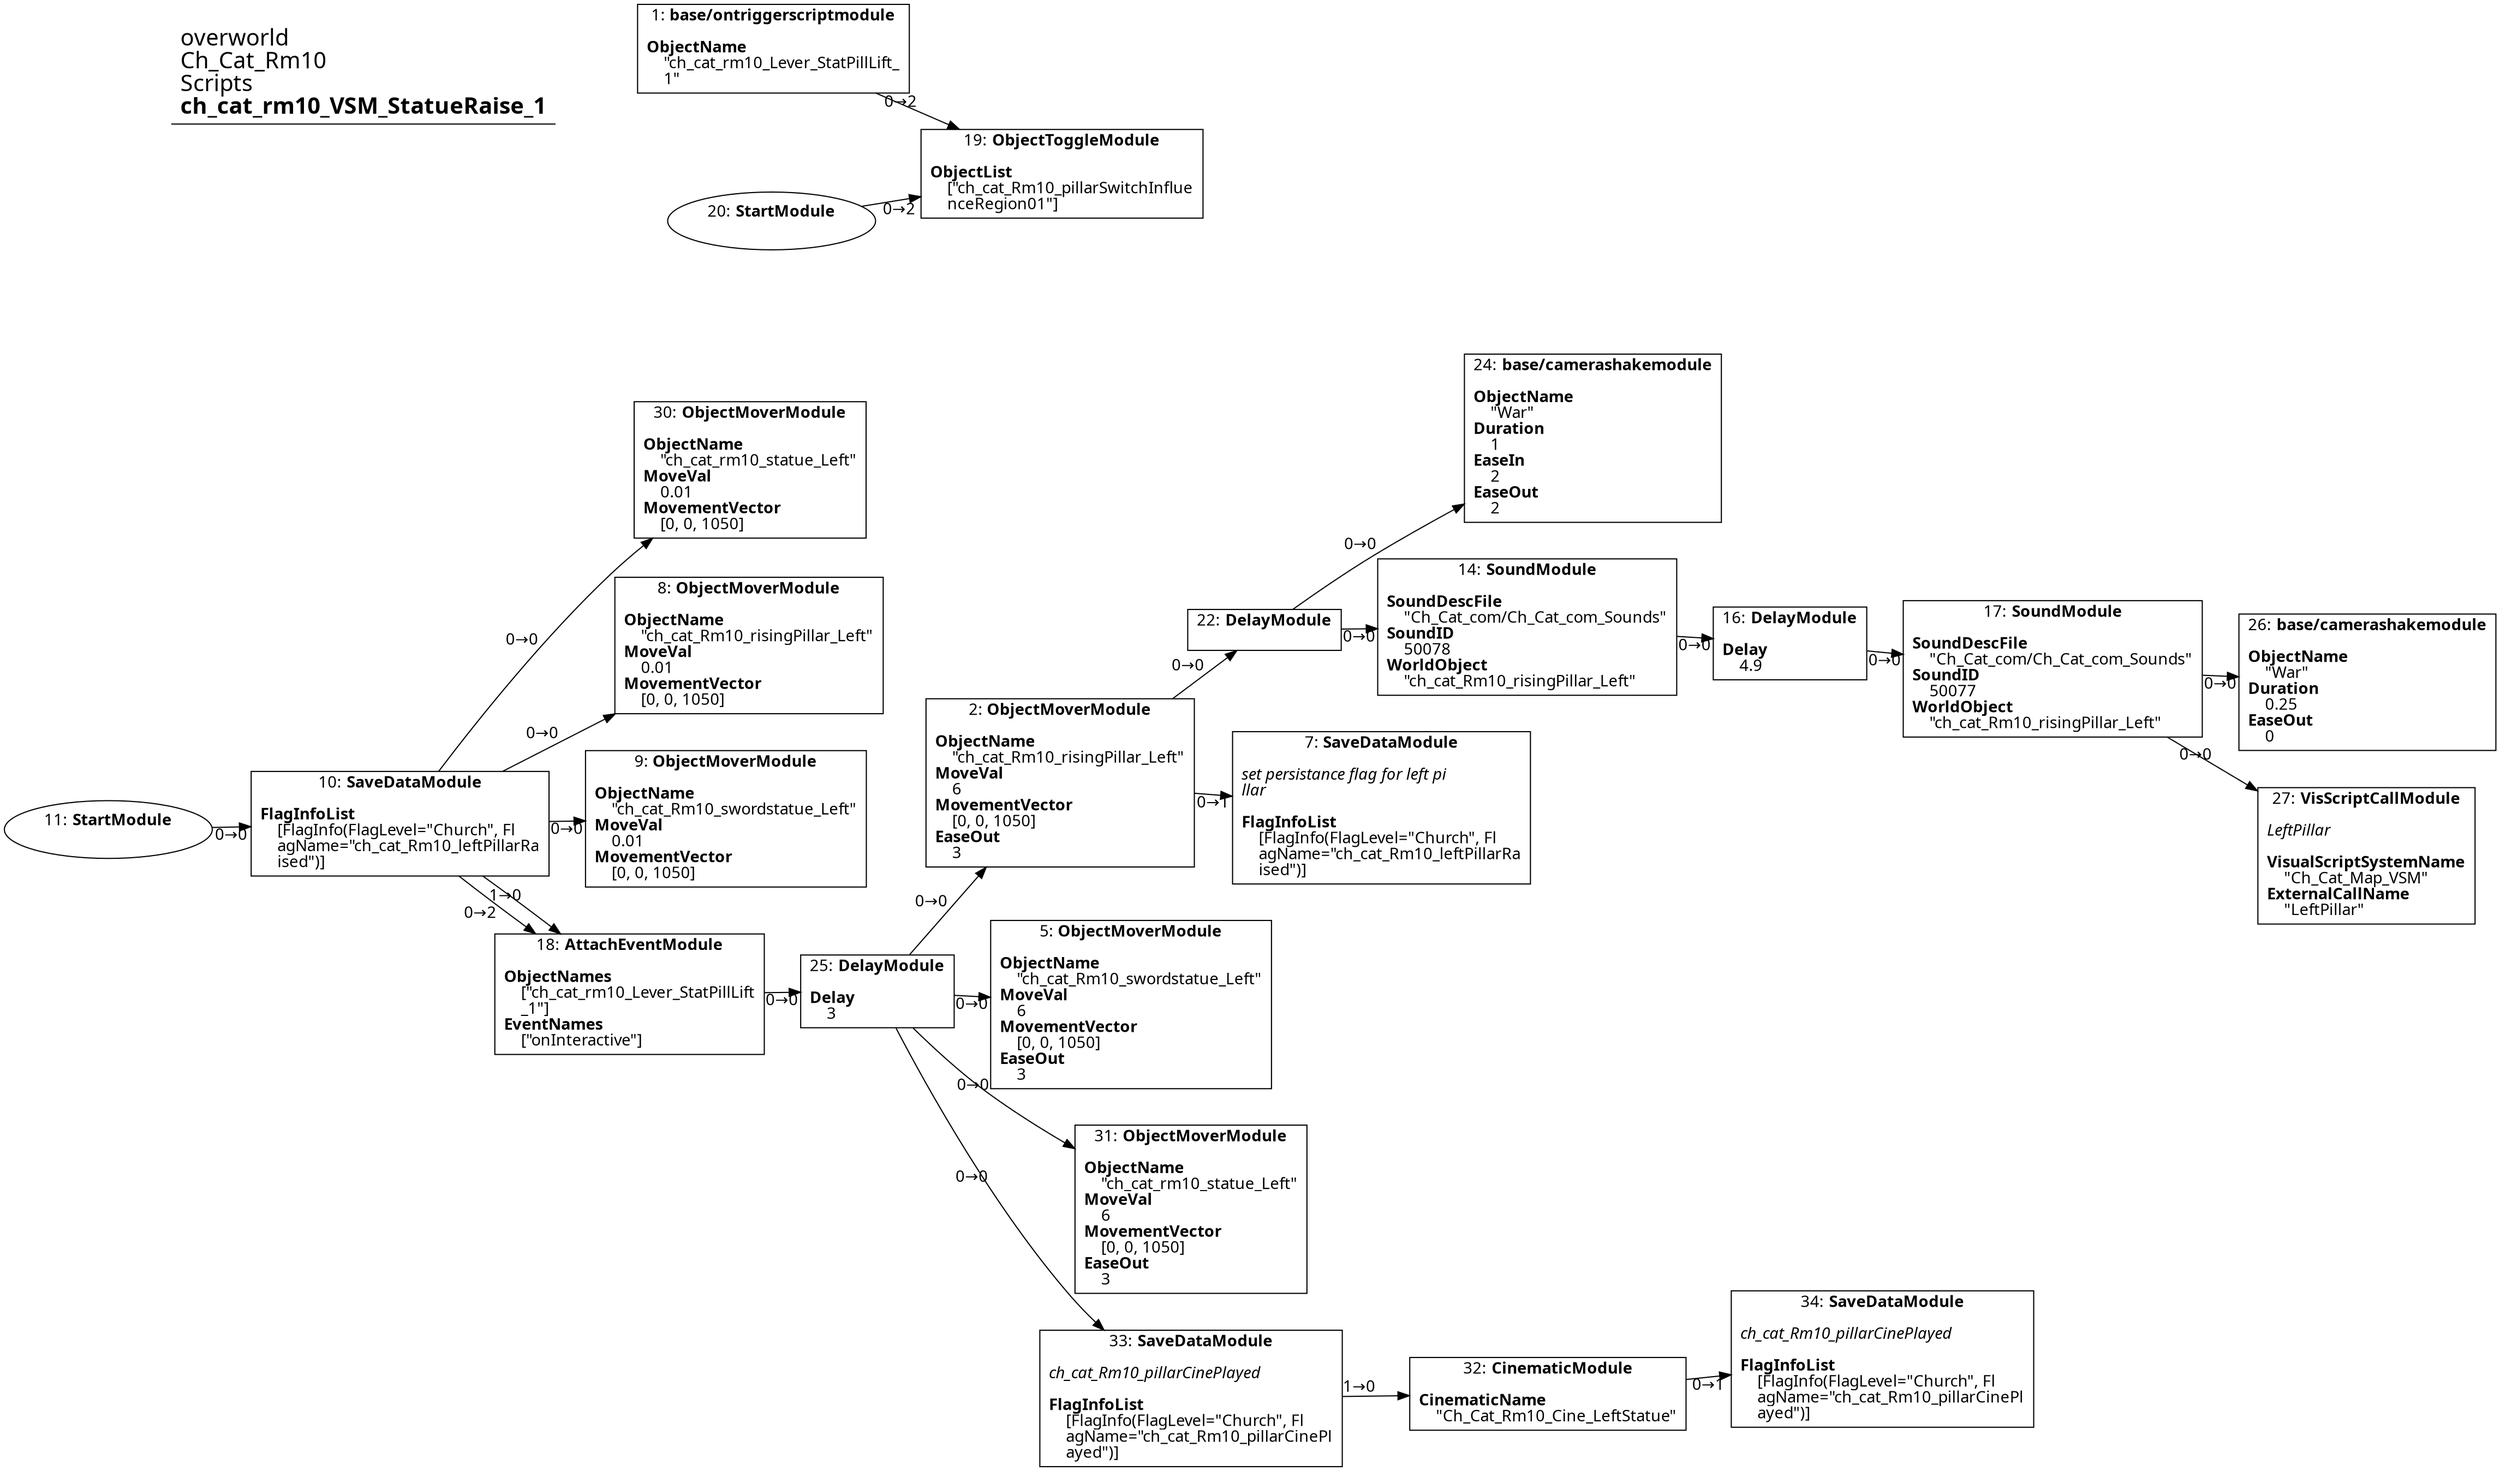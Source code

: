 digraph {
    layout = fdp;
    overlap = prism;
    sep = "+16";
    splines = spline;

    node [ shape = box ];

    graph [ fontname = "Segoe UI" ];
    node [ fontname = "Segoe UI" ];
    edge [ fontname = "Segoe UI" ];

    1 [ label = <1: <b>base/ontriggerscriptmodule</b><br/><br/><b>ObjectName</b><br align="left"/>    &quot;ch_cat_rm10_Lever_StatPillLift_<br align="left"/>    1&quot;<br align="left"/>> ];
    1 [ pos = "0.22800002,0.51900005!" ];
    1 -> 19 [ label = "0→2" ];

    2 [ label = <2: <b>ObjectMoverModule</b><br/><br/><b>ObjectName</b><br align="left"/>    &quot;ch_cat_Rm10_risingPillar_Left&quot;<br align="left"/><b>MoveVal</b><br align="left"/>    6<br align="left"/><b>MovementVector</b><br align="left"/>    [0, 0, 1050]<br align="left"/><b>EaseOut</b><br align="left"/>    3<br align="left"/>> ];
    2 [ pos = "0.72,-0.439!" ];
    2 -> 22 [ label = "0→0" ];
    2 -> 7 [ label = "0→1" ];

    5 [ label = <5: <b>ObjectMoverModule</b><br/><br/><b>ObjectName</b><br align="left"/>    &quot;ch_cat_Rm10_swordstatue_Left&quot;<br align="left"/><b>MoveVal</b><br align="left"/>    6<br align="left"/><b>MovementVector</b><br align="left"/>    [0, 0, 1050]<br align="left"/><b>EaseOut</b><br align="left"/>    3<br align="left"/>> ];
    5 [ pos = "0.72300005,-0.595!" ];

    7 [ label = <7: <b>SaveDataModule</b><br/><br/><i>set persistance flag for left pi<br align="left"/>llar<br align="left"/></i><br align="left"/><b>FlagInfoList</b><br align="left"/>    [FlagInfo(FlagLevel=&quot;Church&quot;, Fl<br align="left"/>    agName=&quot;ch_cat_Rm10_leftPillarRa<br align="left"/>    ised&quot;)]<br align="left"/>> ];
    7 [ pos = "0.98600006,-0.439!" ];

    8 [ label = <8: <b>ObjectMoverModule</b><br/><br/><b>ObjectName</b><br align="left"/>    &quot;ch_cat_Rm10_risingPillar_Left&quot;<br align="left"/><b>MoveVal</b><br align="left"/>    0.01<br align="left"/><b>MovementVector</b><br align="left"/>    [0, 0, 1050]<br align="left"/>> ];
    8 [ pos = "0.224,-0.261!" ];

    9 [ label = <9: <b>ObjectMoverModule</b><br/><br/><b>ObjectName</b><br align="left"/>    &quot;ch_cat_Rm10_swordstatue_Left&quot;<br align="left"/><b>MoveVal</b><br align="left"/>    0.01<br align="left"/><b>MovementVector</b><br align="left"/>    [0, 0, 1050]<br align="left"/>> ];
    9 [ pos = "0.22600001,-0.418!" ];

    10 [ label = <10: <b>SaveDataModule</b><br/><br/><b>FlagInfoList</b><br align="left"/>    [FlagInfo(FlagLevel=&quot;Church&quot;, Fl<br align="left"/>    agName=&quot;ch_cat_Rm10_leftPillarRa<br align="left"/>    ised&quot;)]<br align="left"/>> ];
    10 [ pos = "-0.053000003,-0.418!" ];
    10 -> 8 [ label = "0→0" ];
    10 -> 9 [ label = "0→0" ];
    10 -> 18 [ label = "1→0" ];
    10 -> 18 [ label = "0→2" ];
    10 -> 30 [ label = "0→0" ];

    11 [ label = <11: <b>StartModule</b><br/><br/>> ];
    11 [ shape = oval ]
    11 [ pos = "-0.256,-0.418!" ];
    11 -> 10 [ label = "0→0" ];

    14 [ label = <14: <b>SoundModule</b><br/><br/><b>SoundDescFile</b><br align="left"/>    &quot;Ch_Cat_com/Ch_Cat_com_Sounds&quot;<br align="left"/><b>SoundID</b><br align="left"/>    50078<br align="left"/><b>WorldObject</b><br align="left"/>    &quot;ch_cat_Rm10_risingPillar_Left&quot;<br align="left"/>> ];
    14 [ pos = "1.189,-0.26500002!" ];
    14 -> 16 [ label = "0→0" ];

    16 [ label = <16: <b>DelayModule</b><br/><br/><b>Delay</b><br align="left"/>    4.9<br align="left"/>> ];
    16 [ pos = "1.3610001,-0.26500002!" ];
    16 -> 17 [ label = "0→0" ];

    17 [ label = <17: <b>SoundModule</b><br/><br/><b>SoundDescFile</b><br align="left"/>    &quot;Ch_Cat_com/Ch_Cat_com_Sounds&quot;<br align="left"/><b>SoundID</b><br align="left"/>    50077<br align="left"/><b>WorldObject</b><br align="left"/>    &quot;ch_cat_Rm10_risingPillar_Left&quot;<br align="left"/>> ];
    17 [ pos = "1.5450001,-0.26500002!" ];
    17 -> 26 [ label = "0→0" ];
    17 -> 27 [ label = "0→0" ];

    18 [ label = <18: <b>AttachEventModule</b><br/><br/><b>ObjectNames</b><br align="left"/>    [&quot;ch_cat_rm10_Lever_StatPillLift<br align="left"/>    _1&quot;]<br align="left"/><b>EventNames</b><br align="left"/>    [&quot;onInteractive&quot;]<br align="left"/>> ];
    18 [ pos = "0.257,-0.595!" ];
    18 -> 25 [ label = "0→0" ];

    19 [ label = <19: <b>ObjectToggleModule</b><br/><br/><b>ObjectList</b><br align="left"/>    [&quot;ch_cat_Rm10_pillarSwitchInflue<br align="left"/>    nceRegion01&quot;]<br align="left"/>> ];
    19 [ pos = "0.46,0.416!" ];

    20 [ label = <20: <b>StartModule</b><br/><br/>> ];
    20 [ shape = oval ]
    20 [ pos = "0.231,0.37!" ];
    20 -> 19 [ label = "0→2" ];

    22 [ label = <22: <b>DelayModule</b><br/><br/>> ];
    22 [ pos = "0.998,-0.26500002!" ];
    22 -> 14 [ label = "0→0" ];
    22 -> 24 [ label = "0→0" ];

    24 [ label = <24: <b>base/camerashakemodule</b><br/><br/><b>ObjectName</b><br align="left"/>    &quot;War&quot;<br align="left"/><b>Duration</b><br align="left"/>    1<br align="left"/><b>EaseIn</b><br align="left"/>    2<br align="left"/><b>EaseOut</b><br align="left"/>    2<br align="left"/>> ];
    24 [ pos = "1.2310001,-0.16700001!" ];

    25 [ label = <25: <b>DelayModule</b><br/><br/><b>Delay</b><br align="left"/>    3<br align="left"/>> ];
    25 [ pos = "0.485,-0.595!" ];
    25 -> 5 [ label = "0→0" ];
    25 -> 2 [ label = "0→0" ];
    25 -> 31 [ label = "0→0" ];
    25 -> 33 [ label = "0→0" ];

    26 [ label = <26: <b>base/camerashakemodule</b><br/><br/><b>ObjectName</b><br align="left"/>    &quot;War&quot;<br align="left"/><b>Duration</b><br align="left"/>    0.25<br align="left"/><b>EaseOut</b><br align="left"/>    0<br align="left"/>> ];
    26 [ pos = "1.738,-0.26500002!" ];

    27 [ label = <27: <b>VisScriptCallModule</b><br/><br/><i>LeftPillar<br align="left"/></i><br align="left"/><b>VisualScriptSystemName</b><br align="left"/>    &quot;Ch_Cat_Map_VSM&quot;<br align="left"/><b>ExternalCallName</b><br align="left"/>    &quot;LeftPillar&quot;<br align="left"/>> ];
    27 [ pos = "1.7400001,-0.35700002!" ];

    30 [ label = <30: <b>ObjectMoverModule</b><br/><br/><b>ObjectName</b><br align="left"/>    &quot;ch_cat_rm10_statue_Left&quot;<br align="left"/><b>MoveVal</b><br align="left"/>    0.01<br align="left"/><b>MovementVector</b><br align="left"/>    [0, 0, 1050]<br align="left"/>> ];
    30 [ pos = "0.224,-0.1!" ];

    31 [ label = <31: <b>ObjectMoverModule</b><br/><br/><b>ObjectName</b><br align="left"/>    &quot;ch_cat_rm10_statue_Left&quot;<br align="left"/><b>MoveVal</b><br align="left"/>    6<br align="left"/><b>MovementVector</b><br align="left"/>    [0, 0, 1050]<br align="left"/><b>EaseOut</b><br align="left"/>    3<br align="left"/>> ];
    31 [ pos = "0.72400004,-0.76000005!" ];

    32 [ label = <32: <b>CinematicModule</b><br/><br/><b>CinematicName</b><br align="left"/>    &quot;Ch_Cat_Rm10_Cine_LeftStatue&quot;<br align="left"/>> ];
    32 [ pos = "0.93700004,-0.95300007!" ];
    32 -> 34 [ label = "0→1" ];

    33 [ label = <33: <b>SaveDataModule</b><br/><br/><i>ch_cat_Rm10_pillarCinePlayed<br align="left"/></i><br align="left"/><b>FlagInfoList</b><br align="left"/>    [FlagInfo(FlagLevel=&quot;Church&quot;, Fl<br align="left"/>    agName=&quot;ch_cat_Rm10_pillarCinePl<br align="left"/>    ayed&quot;)]<br align="left"/>> ];
    33 [ pos = "0.725,-0.93000007!" ];
    33 -> 32 [ label = "1→0" ];

    34 [ label = <34: <b>SaveDataModule</b><br/><br/><i>ch_cat_Rm10_pillarCinePlayed<br align="left"/></i><br align="left"/><b>FlagInfoList</b><br align="left"/>    [FlagInfo(FlagLevel=&quot;Church&quot;, Fl<br align="left"/>    agName=&quot;ch_cat_Rm10_pillarCinePl<br align="left"/>    ayed&quot;)]<br align="left"/>> ];
    34 [ pos = "1.1650001,-0.93000007!" ];

    title [ pos = "-0.257,0.52000004!" ];
    title [ shape = underline ];
    title [ label = <<font point-size="20">overworld<br align="left"/>Ch_Cat_Rm10<br align="left"/>Scripts<br align="left"/><b>ch_cat_rm10_VSM_StatueRaise_1</b><br align="left"/></font>> ];
}
